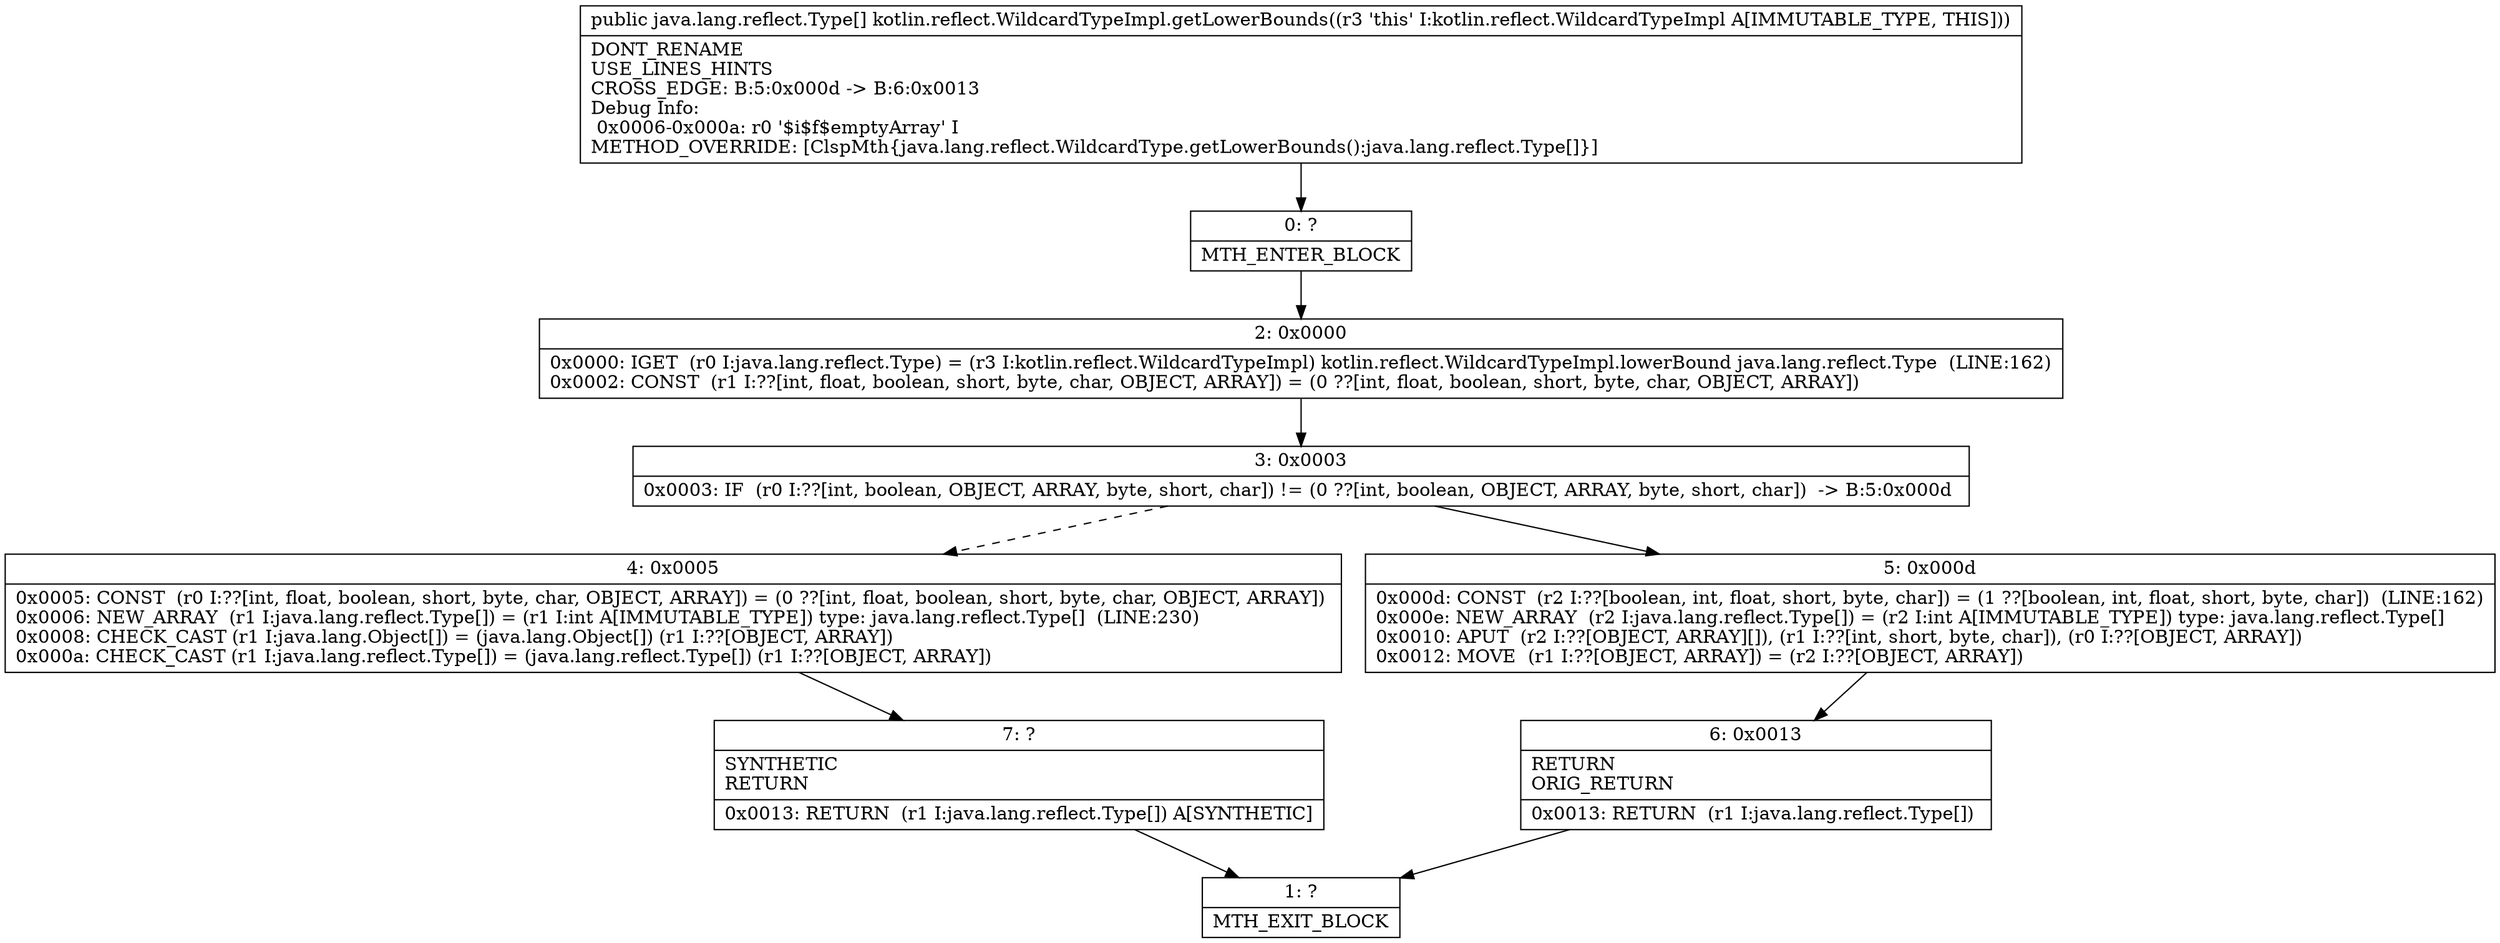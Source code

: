 digraph "CFG forkotlin.reflect.WildcardTypeImpl.getLowerBounds()[Ljava\/lang\/reflect\/Type;" {
Node_0 [shape=record,label="{0\:\ ?|MTH_ENTER_BLOCK\l}"];
Node_2 [shape=record,label="{2\:\ 0x0000|0x0000: IGET  (r0 I:java.lang.reflect.Type) = (r3 I:kotlin.reflect.WildcardTypeImpl) kotlin.reflect.WildcardTypeImpl.lowerBound java.lang.reflect.Type  (LINE:162)\l0x0002: CONST  (r1 I:??[int, float, boolean, short, byte, char, OBJECT, ARRAY]) = (0 ??[int, float, boolean, short, byte, char, OBJECT, ARRAY]) \l}"];
Node_3 [shape=record,label="{3\:\ 0x0003|0x0003: IF  (r0 I:??[int, boolean, OBJECT, ARRAY, byte, short, char]) != (0 ??[int, boolean, OBJECT, ARRAY, byte, short, char])  \-\> B:5:0x000d \l}"];
Node_4 [shape=record,label="{4\:\ 0x0005|0x0005: CONST  (r0 I:??[int, float, boolean, short, byte, char, OBJECT, ARRAY]) = (0 ??[int, float, boolean, short, byte, char, OBJECT, ARRAY]) \l0x0006: NEW_ARRAY  (r1 I:java.lang.reflect.Type[]) = (r1 I:int A[IMMUTABLE_TYPE]) type: java.lang.reflect.Type[]  (LINE:230)\l0x0008: CHECK_CAST (r1 I:java.lang.Object[]) = (java.lang.Object[]) (r1 I:??[OBJECT, ARRAY]) \l0x000a: CHECK_CAST (r1 I:java.lang.reflect.Type[]) = (java.lang.reflect.Type[]) (r1 I:??[OBJECT, ARRAY]) \l}"];
Node_7 [shape=record,label="{7\:\ ?|SYNTHETIC\lRETURN\l|0x0013: RETURN  (r1 I:java.lang.reflect.Type[]) A[SYNTHETIC]\l}"];
Node_1 [shape=record,label="{1\:\ ?|MTH_EXIT_BLOCK\l}"];
Node_5 [shape=record,label="{5\:\ 0x000d|0x000d: CONST  (r2 I:??[boolean, int, float, short, byte, char]) = (1 ??[boolean, int, float, short, byte, char])  (LINE:162)\l0x000e: NEW_ARRAY  (r2 I:java.lang.reflect.Type[]) = (r2 I:int A[IMMUTABLE_TYPE]) type: java.lang.reflect.Type[] \l0x0010: APUT  (r2 I:??[OBJECT, ARRAY][]), (r1 I:??[int, short, byte, char]), (r0 I:??[OBJECT, ARRAY]) \l0x0012: MOVE  (r1 I:??[OBJECT, ARRAY]) = (r2 I:??[OBJECT, ARRAY]) \l}"];
Node_6 [shape=record,label="{6\:\ 0x0013|RETURN\lORIG_RETURN\l|0x0013: RETURN  (r1 I:java.lang.reflect.Type[]) \l}"];
MethodNode[shape=record,label="{public java.lang.reflect.Type[] kotlin.reflect.WildcardTypeImpl.getLowerBounds((r3 'this' I:kotlin.reflect.WildcardTypeImpl A[IMMUTABLE_TYPE, THIS]))  | DONT_RENAME\lUSE_LINES_HINTS\lCROSS_EDGE: B:5:0x000d \-\> B:6:0x0013\lDebug Info:\l  0x0006\-0x000a: r0 '$i$f$emptyArray' I\lMETHOD_OVERRIDE: [ClspMth\{java.lang.reflect.WildcardType.getLowerBounds():java.lang.reflect.Type[]\}]\l}"];
MethodNode -> Node_0;Node_0 -> Node_2;
Node_2 -> Node_3;
Node_3 -> Node_4[style=dashed];
Node_3 -> Node_5;
Node_4 -> Node_7;
Node_7 -> Node_1;
Node_5 -> Node_6;
Node_6 -> Node_1;
}

